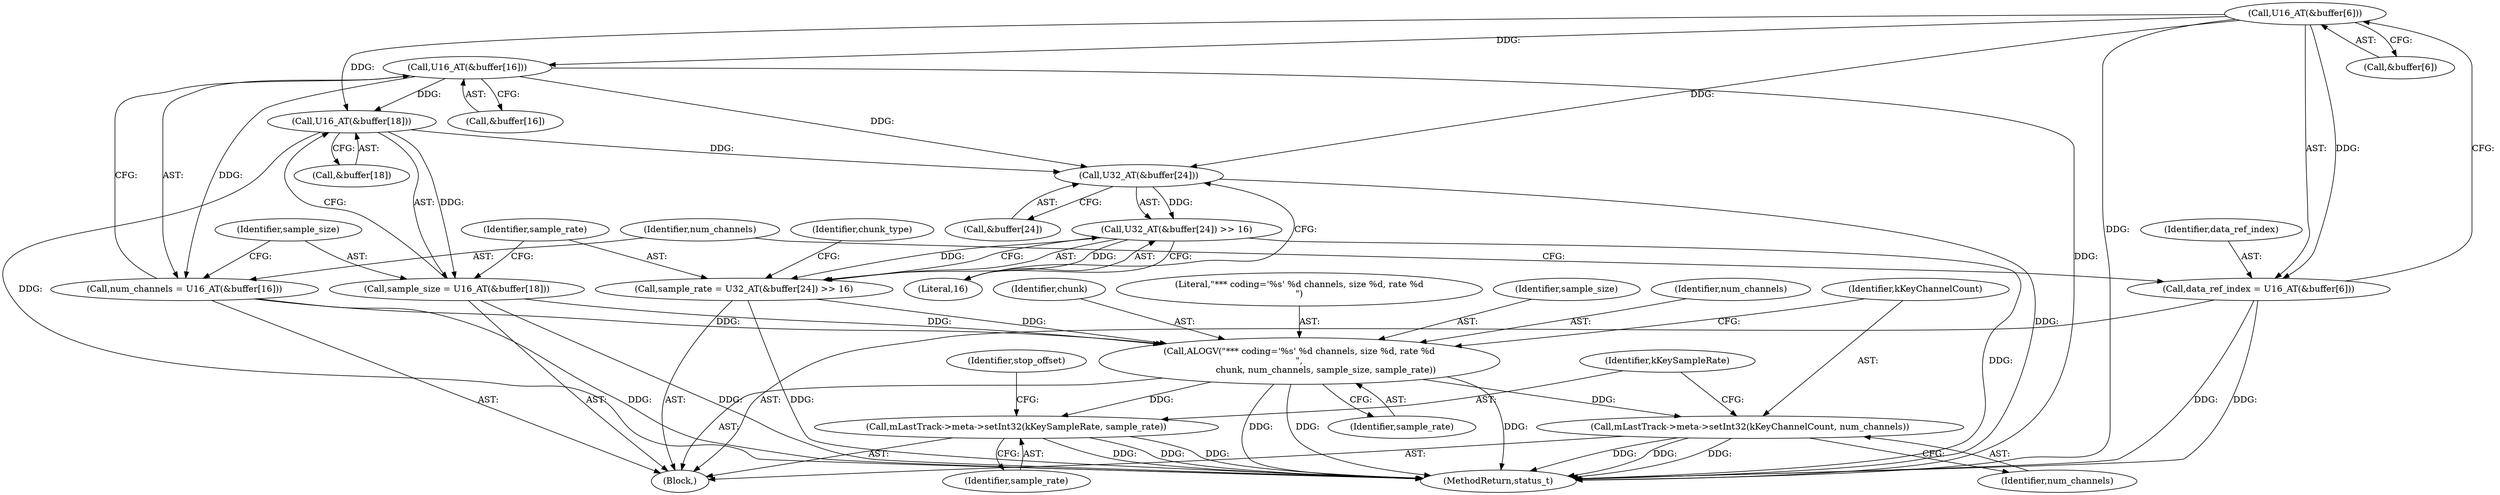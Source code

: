 digraph "0_Android_2674a7218eaa3c87f2ee26d26da5b9170e10f859@array" {
"1001519" [label="(Call,U16_AT(&buffer[6]))"];
"1001517" [label="(Call,data_ref_index = U16_AT(&buffer[6]))"];
"1001527" [label="(Call,U16_AT(&buffer[16]))"];
"1001525" [label="(Call,num_channels = U16_AT(&buffer[16]))"];
"1001569" [label="(Call,ALOGV(\"*** coding='%s' %d channels, size %d, rate %d\n\",\n                   chunk, num_channels, sample_size, sample_rate))"];
"1001575" [label="(Call,mLastTrack->meta->setInt32(kKeyChannelCount, num_channels))"];
"1001578" [label="(Call,mLastTrack->meta->setInt32(kKeySampleRate, sample_rate))"];
"1001535" [label="(Call,U16_AT(&buffer[18]))"];
"1001533" [label="(Call,sample_size = U16_AT(&buffer[18]))"];
"1001544" [label="(Call,U32_AT(&buffer[24]))"];
"1001543" [label="(Call,U32_AT(&buffer[24]) >> 16)"];
"1001541" [label="(Call,sample_rate = U32_AT(&buffer[24]) >> 16)"];
"1001525" [label="(Call,num_channels = U16_AT(&buffer[16]))"];
"1001577" [label="(Identifier,num_channels)"];
"1001574" [label="(Identifier,sample_rate)"];
"1001571" [label="(Identifier,chunk)"];
"1001543" [label="(Call,U32_AT(&buffer[24]) >> 16)"];
"1001578" [label="(Call,mLastTrack->meta->setInt32(kKeySampleRate, sample_rate))"];
"1001490" [label="(Block,)"];
"1001549" [label="(Literal,16)"];
"1002927" [label="(MethodReturn,status_t)"];
"1001535" [label="(Call,U16_AT(&buffer[18]))"];
"1001580" [label="(Identifier,sample_rate)"];
"1001526" [label="(Identifier,num_channels)"];
"1001569" [label="(Call,ALOGV(\"*** coding='%s' %d channels, size %d, rate %d\n\",\n                   chunk, num_channels, sample_size, sample_rate))"];
"1001528" [label="(Call,&buffer[16])"];
"1001552" [label="(Identifier,chunk_type)"];
"1001517" [label="(Call,data_ref_index = U16_AT(&buffer[6]))"];
"1001533" [label="(Call,sample_size = U16_AT(&buffer[18]))"];
"1001575" [label="(Call,mLastTrack->meta->setInt32(kKeyChannelCount, num_channels))"];
"1001518" [label="(Identifier,data_ref_index)"];
"1001519" [label="(Call,U16_AT(&buffer[6]))"];
"1001545" [label="(Call,&buffer[24])"];
"1001579" [label="(Identifier,kKeySampleRate)"];
"1001583" [label="(Identifier,stop_offset)"];
"1001570" [label="(Literal,\"*** coding='%s' %d channels, size %d, rate %d\n\")"];
"1001536" [label="(Call,&buffer[18])"];
"1001573" [label="(Identifier,sample_size)"];
"1001544" [label="(Call,U32_AT(&buffer[24]))"];
"1001541" [label="(Call,sample_rate = U32_AT(&buffer[24]) >> 16)"];
"1001576" [label="(Identifier,kKeyChannelCount)"];
"1001534" [label="(Identifier,sample_size)"];
"1001542" [label="(Identifier,sample_rate)"];
"1001527" [label="(Call,U16_AT(&buffer[16]))"];
"1001572" [label="(Identifier,num_channels)"];
"1001520" [label="(Call,&buffer[6])"];
"1001519" -> "1001517"  [label="AST: "];
"1001519" -> "1001520"  [label="CFG: "];
"1001520" -> "1001519"  [label="AST: "];
"1001517" -> "1001519"  [label="CFG: "];
"1001519" -> "1002927"  [label="DDG: "];
"1001519" -> "1001517"  [label="DDG: "];
"1001519" -> "1001527"  [label="DDG: "];
"1001519" -> "1001535"  [label="DDG: "];
"1001519" -> "1001544"  [label="DDG: "];
"1001517" -> "1001490"  [label="AST: "];
"1001518" -> "1001517"  [label="AST: "];
"1001526" -> "1001517"  [label="CFG: "];
"1001517" -> "1002927"  [label="DDG: "];
"1001517" -> "1002927"  [label="DDG: "];
"1001527" -> "1001525"  [label="AST: "];
"1001527" -> "1001528"  [label="CFG: "];
"1001528" -> "1001527"  [label="AST: "];
"1001525" -> "1001527"  [label="CFG: "];
"1001527" -> "1002927"  [label="DDG: "];
"1001527" -> "1001525"  [label="DDG: "];
"1001527" -> "1001535"  [label="DDG: "];
"1001527" -> "1001544"  [label="DDG: "];
"1001525" -> "1001490"  [label="AST: "];
"1001526" -> "1001525"  [label="AST: "];
"1001534" -> "1001525"  [label="CFG: "];
"1001525" -> "1002927"  [label="DDG: "];
"1001525" -> "1001569"  [label="DDG: "];
"1001569" -> "1001490"  [label="AST: "];
"1001569" -> "1001574"  [label="CFG: "];
"1001570" -> "1001569"  [label="AST: "];
"1001571" -> "1001569"  [label="AST: "];
"1001572" -> "1001569"  [label="AST: "];
"1001573" -> "1001569"  [label="AST: "];
"1001574" -> "1001569"  [label="AST: "];
"1001576" -> "1001569"  [label="CFG: "];
"1001569" -> "1002927"  [label="DDG: "];
"1001569" -> "1002927"  [label="DDG: "];
"1001569" -> "1002927"  [label="DDG: "];
"1001533" -> "1001569"  [label="DDG: "];
"1001541" -> "1001569"  [label="DDG: "];
"1001569" -> "1001575"  [label="DDG: "];
"1001569" -> "1001578"  [label="DDG: "];
"1001575" -> "1001490"  [label="AST: "];
"1001575" -> "1001577"  [label="CFG: "];
"1001576" -> "1001575"  [label="AST: "];
"1001577" -> "1001575"  [label="AST: "];
"1001579" -> "1001575"  [label="CFG: "];
"1001575" -> "1002927"  [label="DDG: "];
"1001575" -> "1002927"  [label="DDG: "];
"1001575" -> "1002927"  [label="DDG: "];
"1001578" -> "1001490"  [label="AST: "];
"1001578" -> "1001580"  [label="CFG: "];
"1001579" -> "1001578"  [label="AST: "];
"1001580" -> "1001578"  [label="AST: "];
"1001583" -> "1001578"  [label="CFG: "];
"1001578" -> "1002927"  [label="DDG: "];
"1001578" -> "1002927"  [label="DDG: "];
"1001578" -> "1002927"  [label="DDG: "];
"1001535" -> "1001533"  [label="AST: "];
"1001535" -> "1001536"  [label="CFG: "];
"1001536" -> "1001535"  [label="AST: "];
"1001533" -> "1001535"  [label="CFG: "];
"1001535" -> "1002927"  [label="DDG: "];
"1001535" -> "1001533"  [label="DDG: "];
"1001535" -> "1001544"  [label="DDG: "];
"1001533" -> "1001490"  [label="AST: "];
"1001534" -> "1001533"  [label="AST: "];
"1001542" -> "1001533"  [label="CFG: "];
"1001533" -> "1002927"  [label="DDG: "];
"1001544" -> "1001543"  [label="AST: "];
"1001544" -> "1001545"  [label="CFG: "];
"1001545" -> "1001544"  [label="AST: "];
"1001549" -> "1001544"  [label="CFG: "];
"1001544" -> "1002927"  [label="DDG: "];
"1001544" -> "1001543"  [label="DDG: "];
"1001543" -> "1001541"  [label="AST: "];
"1001543" -> "1001549"  [label="CFG: "];
"1001549" -> "1001543"  [label="AST: "];
"1001541" -> "1001543"  [label="CFG: "];
"1001543" -> "1002927"  [label="DDG: "];
"1001543" -> "1001541"  [label="DDG: "];
"1001543" -> "1001541"  [label="DDG: "];
"1001541" -> "1001490"  [label="AST: "];
"1001542" -> "1001541"  [label="AST: "];
"1001552" -> "1001541"  [label="CFG: "];
"1001541" -> "1002927"  [label="DDG: "];
}
